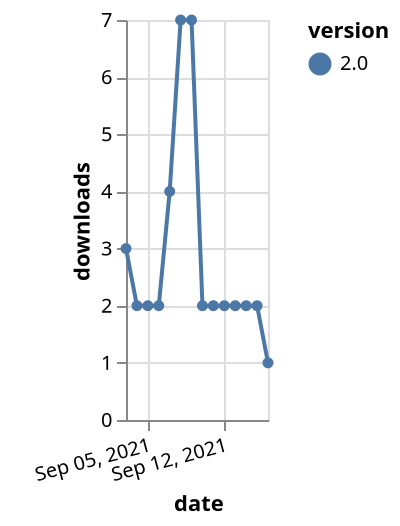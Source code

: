 {"$schema": "https://vega.github.io/schema/vega-lite/v5.json", "description": "A simple bar chart with embedded data.", "data": {"values": [{"date": "2021-09-03", "total": 2559, "delta": 3, "version": "2.0"}, {"date": "2021-09-04", "total": 2561, "delta": 2, "version": "2.0"}, {"date": "2021-09-05", "total": 2563, "delta": 2, "version": "2.0"}, {"date": "2021-09-06", "total": 2565, "delta": 2, "version": "2.0"}, {"date": "2021-09-07", "total": 2569, "delta": 4, "version": "2.0"}, {"date": "2021-09-08", "total": 2576, "delta": 7, "version": "2.0"}, {"date": "2021-09-09", "total": 2583, "delta": 7, "version": "2.0"}, {"date": "2021-09-10", "total": 2585, "delta": 2, "version": "2.0"}, {"date": "2021-09-11", "total": 2587, "delta": 2, "version": "2.0"}, {"date": "2021-09-12", "total": 2589, "delta": 2, "version": "2.0"}, {"date": "2021-09-13", "total": 2591, "delta": 2, "version": "2.0"}, {"date": "2021-09-14", "total": 2593, "delta": 2, "version": "2.0"}, {"date": "2021-09-15", "total": 2595, "delta": 2, "version": "2.0"}, {"date": "2021-09-16", "total": 2596, "delta": 1, "version": "2.0"}]}, "width": "container", "mark": {"type": "line", "point": {"filled": true}}, "encoding": {"x": {"field": "date", "type": "temporal", "timeUnit": "yearmonthdate", "title": "date", "axis": {"labelAngle": -15}}, "y": {"field": "delta", "type": "quantitative", "title": "downloads"}, "color": {"field": "version", "type": "nominal"}, "tooltip": {"field": "delta"}}}